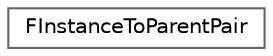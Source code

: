 digraph "Graphical Class Hierarchy"
{
 // INTERACTIVE_SVG=YES
 // LATEX_PDF_SIZE
  bgcolor="transparent";
  edge [fontname=Helvetica,fontsize=10,labelfontname=Helvetica,labelfontsize=10];
  node [fontname=Helvetica,fontsize=10,shape=box,height=0.2,width=0.4];
  rankdir="LR";
  Node0 [id="Node000000",label="FInstanceToParentPair",height=0.2,width=0.4,color="grey40", fillcolor="white", style="filled",URL="$db/d08/structFInstanceToParentPair.html",tooltip=" "];
}
